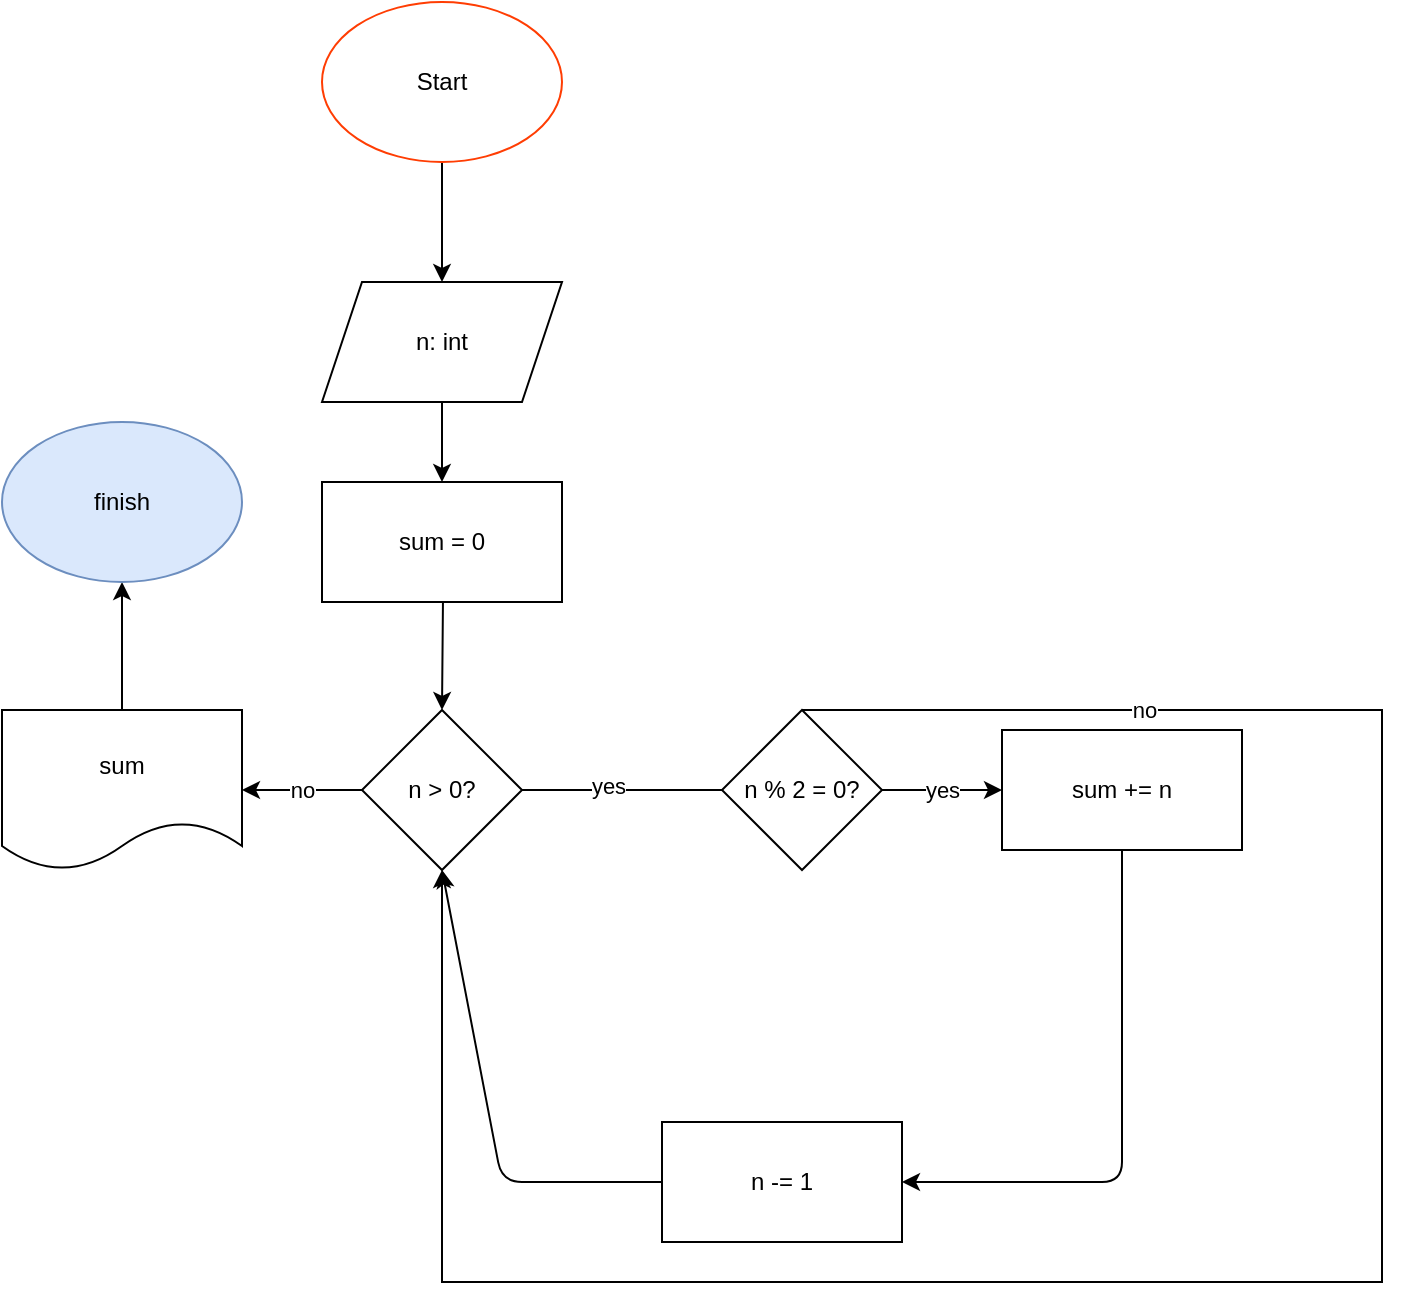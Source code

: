 <mxfile version="21.3.5" type="github">
  <diagram name="Page-1" id="Q7l8q0h_zOfylx8JE-fu">
    <mxGraphModel dx="980" dy="779" grid="1" gridSize="10" guides="1" tooltips="1" connect="1" arrows="1" fold="1" page="1" pageScale="1" pageWidth="1169" pageHeight="827" math="0" shadow="0">
      <root>
        <mxCell id="0" />
        <mxCell id="1" parent="0" />
        <mxCell id="HKXJuVYTZ4flzkgWFeM8-4" value="" style="edgeStyle=orthogonalEdgeStyle;rounded=0;orthogonalLoop=1;jettySize=auto;html=1;" edge="1" parent="1" source="HKXJuVYTZ4flzkgWFeM8-1" target="HKXJuVYTZ4flzkgWFeM8-3">
          <mxGeometry relative="1" as="geometry" />
        </mxCell>
        <mxCell id="HKXJuVYTZ4flzkgWFeM8-1" value="Start" style="ellipse;whiteSpace=wrap;html=1;strokeColor=#FF3D03;" vertex="1" parent="1">
          <mxGeometry x="190" y="60" width="120" height="80" as="geometry" />
        </mxCell>
        <mxCell id="HKXJuVYTZ4flzkgWFeM8-6" value="" style="edgeStyle=orthogonalEdgeStyle;rounded=0;orthogonalLoop=1;jettySize=auto;html=1;" edge="1" parent="1" target="HKXJuVYTZ4flzkgWFeM8-5">
          <mxGeometry relative="1" as="geometry">
            <mxPoint x="250" y="300" as="sourcePoint" />
          </mxGeometry>
        </mxCell>
        <mxCell id="HKXJuVYTZ4flzkgWFeM8-11" value="" style="edgeStyle=orthogonalEdgeStyle;rounded=0;orthogonalLoop=1;jettySize=auto;html=1;" edge="1" parent="1" source="HKXJuVYTZ4flzkgWFeM8-3" target="HKXJuVYTZ4flzkgWFeM8-9">
          <mxGeometry relative="1" as="geometry" />
        </mxCell>
        <mxCell id="HKXJuVYTZ4flzkgWFeM8-3" value="n: int" style="shape=parallelogram;perimeter=parallelogramPerimeter;whiteSpace=wrap;html=1;fixedSize=1;" vertex="1" parent="1">
          <mxGeometry x="190" y="200" width="120" height="60" as="geometry" />
        </mxCell>
        <mxCell id="HKXJuVYTZ4flzkgWFeM8-8" value="" style="edgeStyle=orthogonalEdgeStyle;rounded=0;orthogonalLoop=1;jettySize=auto;html=1;" edge="1" parent="1" source="HKXJuVYTZ4flzkgWFeM8-5">
          <mxGeometry relative="1" as="geometry">
            <mxPoint x="420" y="454" as="targetPoint" />
          </mxGeometry>
        </mxCell>
        <mxCell id="HKXJuVYTZ4flzkgWFeM8-23" value="yes" style="edgeLabel;html=1;align=center;verticalAlign=middle;resizable=0;points=[];" vertex="1" connectable="0" parent="HKXJuVYTZ4flzkgWFeM8-8">
          <mxGeometry x="-0.341" y="2" relative="1" as="geometry">
            <mxPoint as="offset" />
          </mxGeometry>
        </mxCell>
        <mxCell id="HKXJuVYTZ4flzkgWFeM8-14" value="no" style="edgeStyle=orthogonalEdgeStyle;rounded=0;orthogonalLoop=1;jettySize=auto;html=1;" edge="1" parent="1" source="HKXJuVYTZ4flzkgWFeM8-5" target="HKXJuVYTZ4flzkgWFeM8-13">
          <mxGeometry relative="1" as="geometry" />
        </mxCell>
        <mxCell id="HKXJuVYTZ4flzkgWFeM8-5" value="n &amp;gt; 0?" style="rhombus;whiteSpace=wrap;html=1;" vertex="1" parent="1">
          <mxGeometry x="210" y="414" width="80" height="80" as="geometry" />
        </mxCell>
        <mxCell id="HKXJuVYTZ4flzkgWFeM8-9" value="sum = 0" style="rounded=0;whiteSpace=wrap;html=1;" vertex="1" parent="1">
          <mxGeometry x="190" y="300" width="120" height="60" as="geometry" />
        </mxCell>
        <mxCell id="HKXJuVYTZ4flzkgWFeM8-16" value="yes" style="edgeStyle=orthogonalEdgeStyle;rounded=0;orthogonalLoop=1;jettySize=auto;html=1;" edge="1" parent="1" source="HKXJuVYTZ4flzkgWFeM8-12" target="HKXJuVYTZ4flzkgWFeM8-15">
          <mxGeometry relative="1" as="geometry" />
        </mxCell>
        <mxCell id="HKXJuVYTZ4flzkgWFeM8-12" value="n % 2 = 0?" style="rhombus;whiteSpace=wrap;html=1;" vertex="1" parent="1">
          <mxGeometry x="390" y="414" width="80" height="80" as="geometry" />
        </mxCell>
        <mxCell id="HKXJuVYTZ4flzkgWFeM8-20" value="" style="edgeStyle=orthogonalEdgeStyle;rounded=0;orthogonalLoop=1;jettySize=auto;html=1;" edge="1" parent="1" source="HKXJuVYTZ4flzkgWFeM8-13" target="HKXJuVYTZ4flzkgWFeM8-19">
          <mxGeometry relative="1" as="geometry" />
        </mxCell>
        <mxCell id="HKXJuVYTZ4flzkgWFeM8-13" value="sum" style="shape=document;whiteSpace=wrap;html=1;boundedLbl=1;" vertex="1" parent="1">
          <mxGeometry x="30" y="414" width="120" height="80" as="geometry" />
        </mxCell>
        <mxCell id="HKXJuVYTZ4flzkgWFeM8-15" value="sum += n" style="whiteSpace=wrap;html=1;" vertex="1" parent="1">
          <mxGeometry x="530" y="424" width="120" height="60" as="geometry" />
        </mxCell>
        <mxCell id="HKXJuVYTZ4flzkgWFeM8-17" value="" style="endArrow=classic;html=1;rounded=1;exitX=0.5;exitY=1;exitDx=0;exitDy=0;" edge="1" parent="1" source="HKXJuVYTZ4flzkgWFeM8-15" target="HKXJuVYTZ4flzkgWFeM8-21">
          <mxGeometry width="50" height="50" relative="1" as="geometry">
            <mxPoint x="430" y="430" as="sourcePoint" />
            <mxPoint x="320" y="650" as="targetPoint" />
            <Array as="points">
              <mxPoint x="590" y="650" />
            </Array>
          </mxGeometry>
        </mxCell>
        <mxCell id="HKXJuVYTZ4flzkgWFeM8-18" value="no" style="endArrow=classic;html=1;rounded=0;exitX=0.5;exitY=0;exitDx=0;exitDy=0;entryX=0.5;entryY=1;entryDx=0;entryDy=0;" edge="1" parent="1" source="HKXJuVYTZ4flzkgWFeM8-12" target="HKXJuVYTZ4flzkgWFeM8-5">
          <mxGeometry x="-0.728" width="50" height="50" relative="1" as="geometry">
            <mxPoint x="430" y="430" as="sourcePoint" />
            <mxPoint x="250" y="500" as="targetPoint" />
            <Array as="points">
              <mxPoint x="720" y="414" />
              <mxPoint x="720" y="700" />
              <mxPoint x="250" y="700" />
            </Array>
            <mxPoint as="offset" />
          </mxGeometry>
        </mxCell>
        <mxCell id="HKXJuVYTZ4flzkgWFeM8-19" value="finish" style="ellipse;whiteSpace=wrap;html=1;fillColor=#dae8fc;strokeColor=#6c8ebf;" vertex="1" parent="1">
          <mxGeometry x="30" y="270" width="120" height="80" as="geometry" />
        </mxCell>
        <mxCell id="HKXJuVYTZ4flzkgWFeM8-21" value="n -= 1" style="rounded=0;whiteSpace=wrap;html=1;" vertex="1" parent="1">
          <mxGeometry x="360" y="620" width="120" height="60" as="geometry" />
        </mxCell>
        <mxCell id="HKXJuVYTZ4flzkgWFeM8-22" value="" style="endArrow=classic;html=1;rounded=1;exitX=0;exitY=0.5;exitDx=0;exitDy=0;entryX=0.5;entryY=1;entryDx=0;entryDy=0;" edge="1" parent="1" source="HKXJuVYTZ4flzkgWFeM8-21" target="HKXJuVYTZ4flzkgWFeM8-5">
          <mxGeometry width="50" height="50" relative="1" as="geometry">
            <mxPoint x="430" y="430" as="sourcePoint" />
            <mxPoint x="480" y="380" as="targetPoint" />
            <Array as="points">
              <mxPoint x="280" y="650" />
            </Array>
          </mxGeometry>
        </mxCell>
      </root>
    </mxGraphModel>
  </diagram>
</mxfile>
